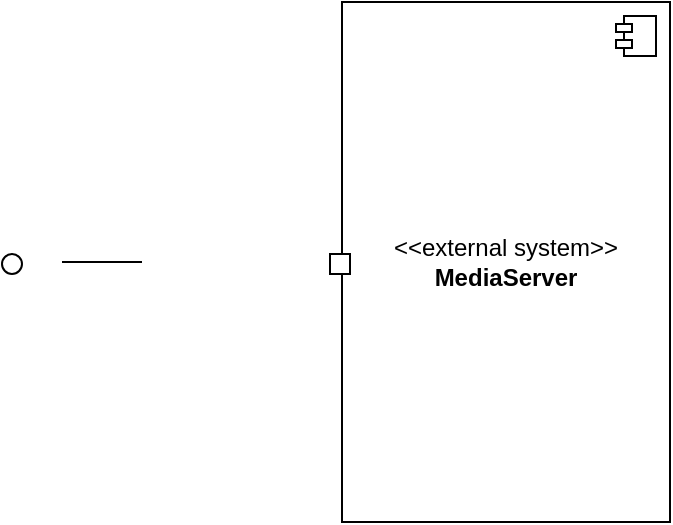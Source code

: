 <mxfile version="22.0.0" type="device">
  <diagram name="Página-1" id="KjTtuctHwxDyZRn3l2mg">
    <mxGraphModel dx="462" dy="270" grid="1" gridSize="10" guides="1" tooltips="1" connect="0" arrows="1" fold="1" page="1" pageScale="1" pageWidth="827" pageHeight="1169" math="0" shadow="0">
      <root>
        <mxCell id="0" />
        <mxCell id="1" parent="0" />
        <mxCell id="1v8-vr0Qcsb3jSITrx1u-3" value="&amp;lt;&amp;lt;external system&amp;gt;&amp;gt;&lt;br&gt;&lt;b&gt;MediaServer&lt;/b&gt;" style="html=1;dropTarget=0;whiteSpace=wrap;" vertex="1" parent="1">
          <mxGeometry x="240" y="180" width="164" height="260" as="geometry" />
        </mxCell>
        <mxCell id="1v8-vr0Qcsb3jSITrx1u-4" value="" style="shape=module;jettyWidth=8;jettyHeight=4;" vertex="1" parent="1v8-vr0Qcsb3jSITrx1u-3">
          <mxGeometry x="1" width="20" height="20" relative="1" as="geometry">
            <mxPoint x="-27" y="7" as="offset" />
          </mxGeometry>
        </mxCell>
        <mxCell id="1v8-vr0Qcsb3jSITrx1u-21" value="" style="ellipse;whiteSpace=wrap;html=1;align=center;aspect=fixed;fillColor=none;strokeColor=none;resizable=0;perimeter=centerPerimeter;rotatable=0;allowArrows=0;points=[];outlineConnect=1;" vertex="1" parent="1">
          <mxGeometry x="140" y="305" width="10" height="10" as="geometry" />
        </mxCell>
        <mxCell id="1v8-vr0Qcsb3jSITrx1u-26" value="" style="rounded=1;whiteSpace=wrap;html=1;arcSize=0;" vertex="1" parent="1">
          <mxGeometry x="234" y="306" width="10" height="10" as="geometry" />
        </mxCell>
        <mxCell id="1v8-vr0Qcsb3jSITrx1u-30" value="" style="ellipse;whiteSpace=wrap;html=1;aspect=fixed;direction=south;" vertex="1" parent="1">
          <mxGeometry x="70" y="306" width="10" height="10" as="geometry" />
        </mxCell>
        <mxCell id="1v8-vr0Qcsb3jSITrx1u-36" value="" style="line;strokeWidth=1;fillColor=none;align=left;verticalAlign=middle;spacingTop=-1;spacingLeft=3;spacingRight=3;rotatable=0;labelPosition=right;points=[];portConstraint=eastwest;strokeColor=inherit;" vertex="1" parent="1">
          <mxGeometry x="100" y="306" width="40" height="8" as="geometry" />
        </mxCell>
      </root>
    </mxGraphModel>
  </diagram>
</mxfile>
